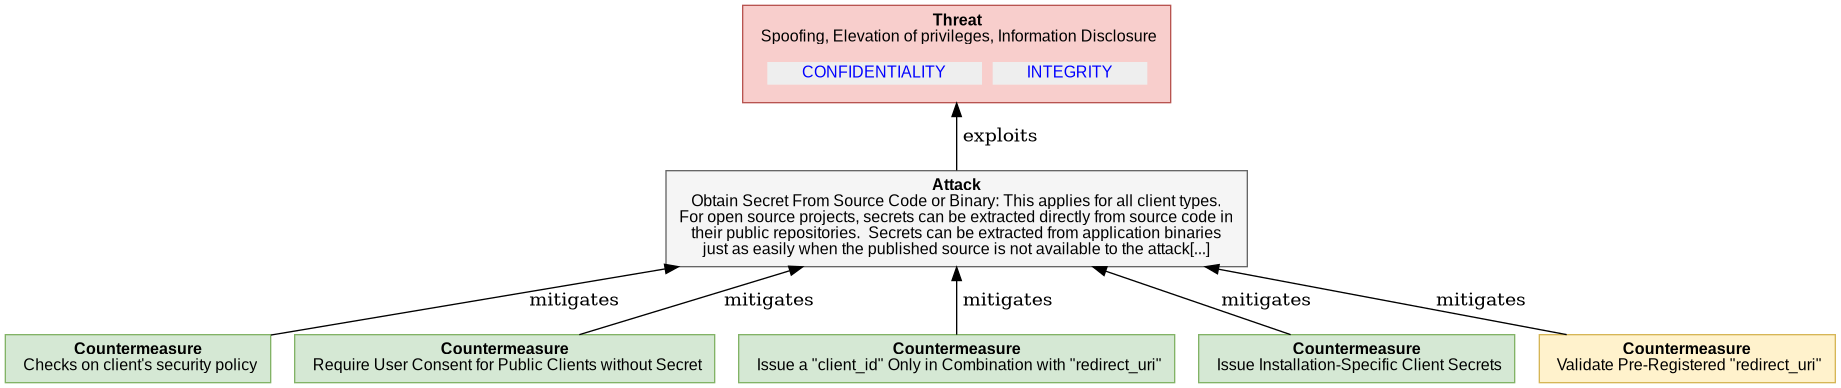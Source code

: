  

@startuml
digraph G {
rankdir="BT";
  node [shape=plaintext, fontname="Arial" fontsize="12"];
    "Client_Secrets_disclosure" [ fillcolor="#F8CECC", style=filled, shape=polygon, color="#B85450"
    label= 
    <<table border="0" cellborder="0" cellspacing="0">
     <tr><td align="center"><b>Threat</b><br/> 

Spoofing, Elevation of privileges, Information Disclosure
</td></tr>
     <tr><td><table border="0" cellborder="0" cellspacing="8"><tr>
                ret += secObj.linkedImpactMDText()
     <td align="center" href="#OAuth2.CONFIDENTIALITY" bgcolor="#EEEEEE"><font color="blue">CONFIDENTIALITY</font></td>
                ret += secObj.linkedImpactMDText()
     <td align="center" href="#OAuth2.INTEGRITY" bgcolor="#EEEEEE"><font color="blue">INTEGRITY</font></td>
     </tr></table></td></tr>   
   </table>>
   ];
    
"Client_Secrets_disclosure_attack" [ fillcolor="#f5f5f5", style=filled, shape=polygon, color="#666666", label =     
    <<table border="0" cellborder="0" cellspacing="0">
     <tr><td align="center"><b>Attack</b><br/>

Obtain Secret From Source Code or Binary: This applies for all client types.<br/>For open source projects, secrets can be extracted directly from source code in<br/>their public repositories.  Secrets can be extracted from application binaries<br/>just as easily when the published source is not available to the attack[...]
</td></tr>
   </table>>
    ]

"Client_Secrets_disclosure_attack" -> "Client_Secrets_disclosure"  [label = " exploits"]

    "Client_Secrets_disclosure_countermeasure0" [ 
       fillcolor="#D5E8D4", style=filled, shape=polygon, color="#82B366", label =     
    <<table border="0" cellborder="0" cellspacing="0">
     <tr><td align="left"><b>Countermeasure</b><br/> 

Checks on client&#x27;s security policy
</td></tr>
   </table>>
   ]

     "Client_Secrets_disclosure_countermeasure0" -> "Client_Secrets_disclosure_attack" [label = " mitigates"]

    "Client_Secrets_disclosure_countermeasure1" [ 
       fillcolor="#D5E8D4", style=filled, shape=polygon, color="#82B366", label =     
    <<table border="0" cellborder="0" cellspacing="0">
     <tr><td align="left"><b>Countermeasure</b><br/> 

Require User Consent for Public Clients without Secret
</td></tr>
   </table>>
   ]

     "Client_Secrets_disclosure_countermeasure1" -> "Client_Secrets_disclosure_attack" [label = " mitigates"]

    "Client_Secrets_disclosure_countermeasure2" [ 
       fillcolor="#D5E8D4", style=filled, shape=polygon, color="#82B366", label =     
    <<table border="0" cellborder="0" cellspacing="0">
     <tr><td align="left"><b>Countermeasure</b><br/> 

Issue a &quot;client_id&quot; Only in Combination with &quot;redirect_uri&quot;
</td></tr>
   </table>>
   ]

     "Client_Secrets_disclosure_countermeasure2" -> "Client_Secrets_disclosure_attack" [label = " mitigates"]

    "Client_Secrets_disclosure_countermeasure3" [ 
       fillcolor="#D5E8D4", style=filled, shape=polygon, color="#82B366", label =     
    <<table border="0" cellborder="0" cellspacing="0">
     <tr><td align="left"><b>Countermeasure</b><br/> 

Issue Installation-Specific Client Secrets
</td></tr>
   </table>>
   ]

     "Client_Secrets_disclosure_countermeasure3" -> "Client_Secrets_disclosure_attack" [label = " mitigates"]

    "Client_Secrets_disclosure_countermeasure4" [ 
       fillcolor="#FFF2CC", style=filled, shape=polygon, color="#D6B656", label =     
    <<table border="0" cellborder="0" cellspacing="0">
     <tr><td align="left"><b>Countermeasure</b><br/> 

Validate Pre-Registered &quot;redirect_uri&quot;
</td></tr>
   </table>>
   ]

     "Client_Secrets_disclosure_countermeasure4" -> "Client_Secrets_disclosure_attack" [label = " mitigates"]

}
@enduml

